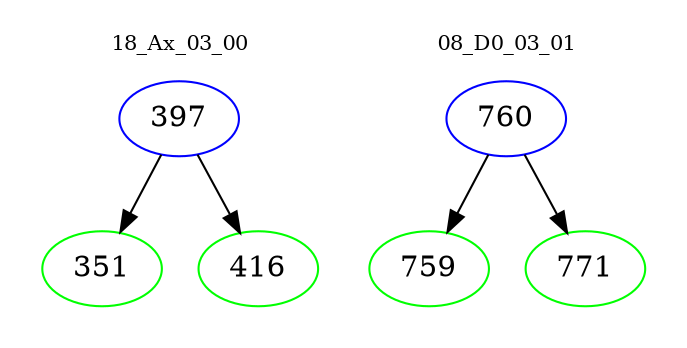 digraph{
subgraph cluster_0 {
color = white
label = "18_Ax_03_00";
fontsize=10;
T0_397 [label="397", color="blue"]
T0_397 -> T0_351 [color="black"]
T0_351 [label="351", color="green"]
T0_397 -> T0_416 [color="black"]
T0_416 [label="416", color="green"]
}
subgraph cluster_1 {
color = white
label = "08_D0_03_01";
fontsize=10;
T1_760 [label="760", color="blue"]
T1_760 -> T1_759 [color="black"]
T1_759 [label="759", color="green"]
T1_760 -> T1_771 [color="black"]
T1_771 [label="771", color="green"]
}
}
